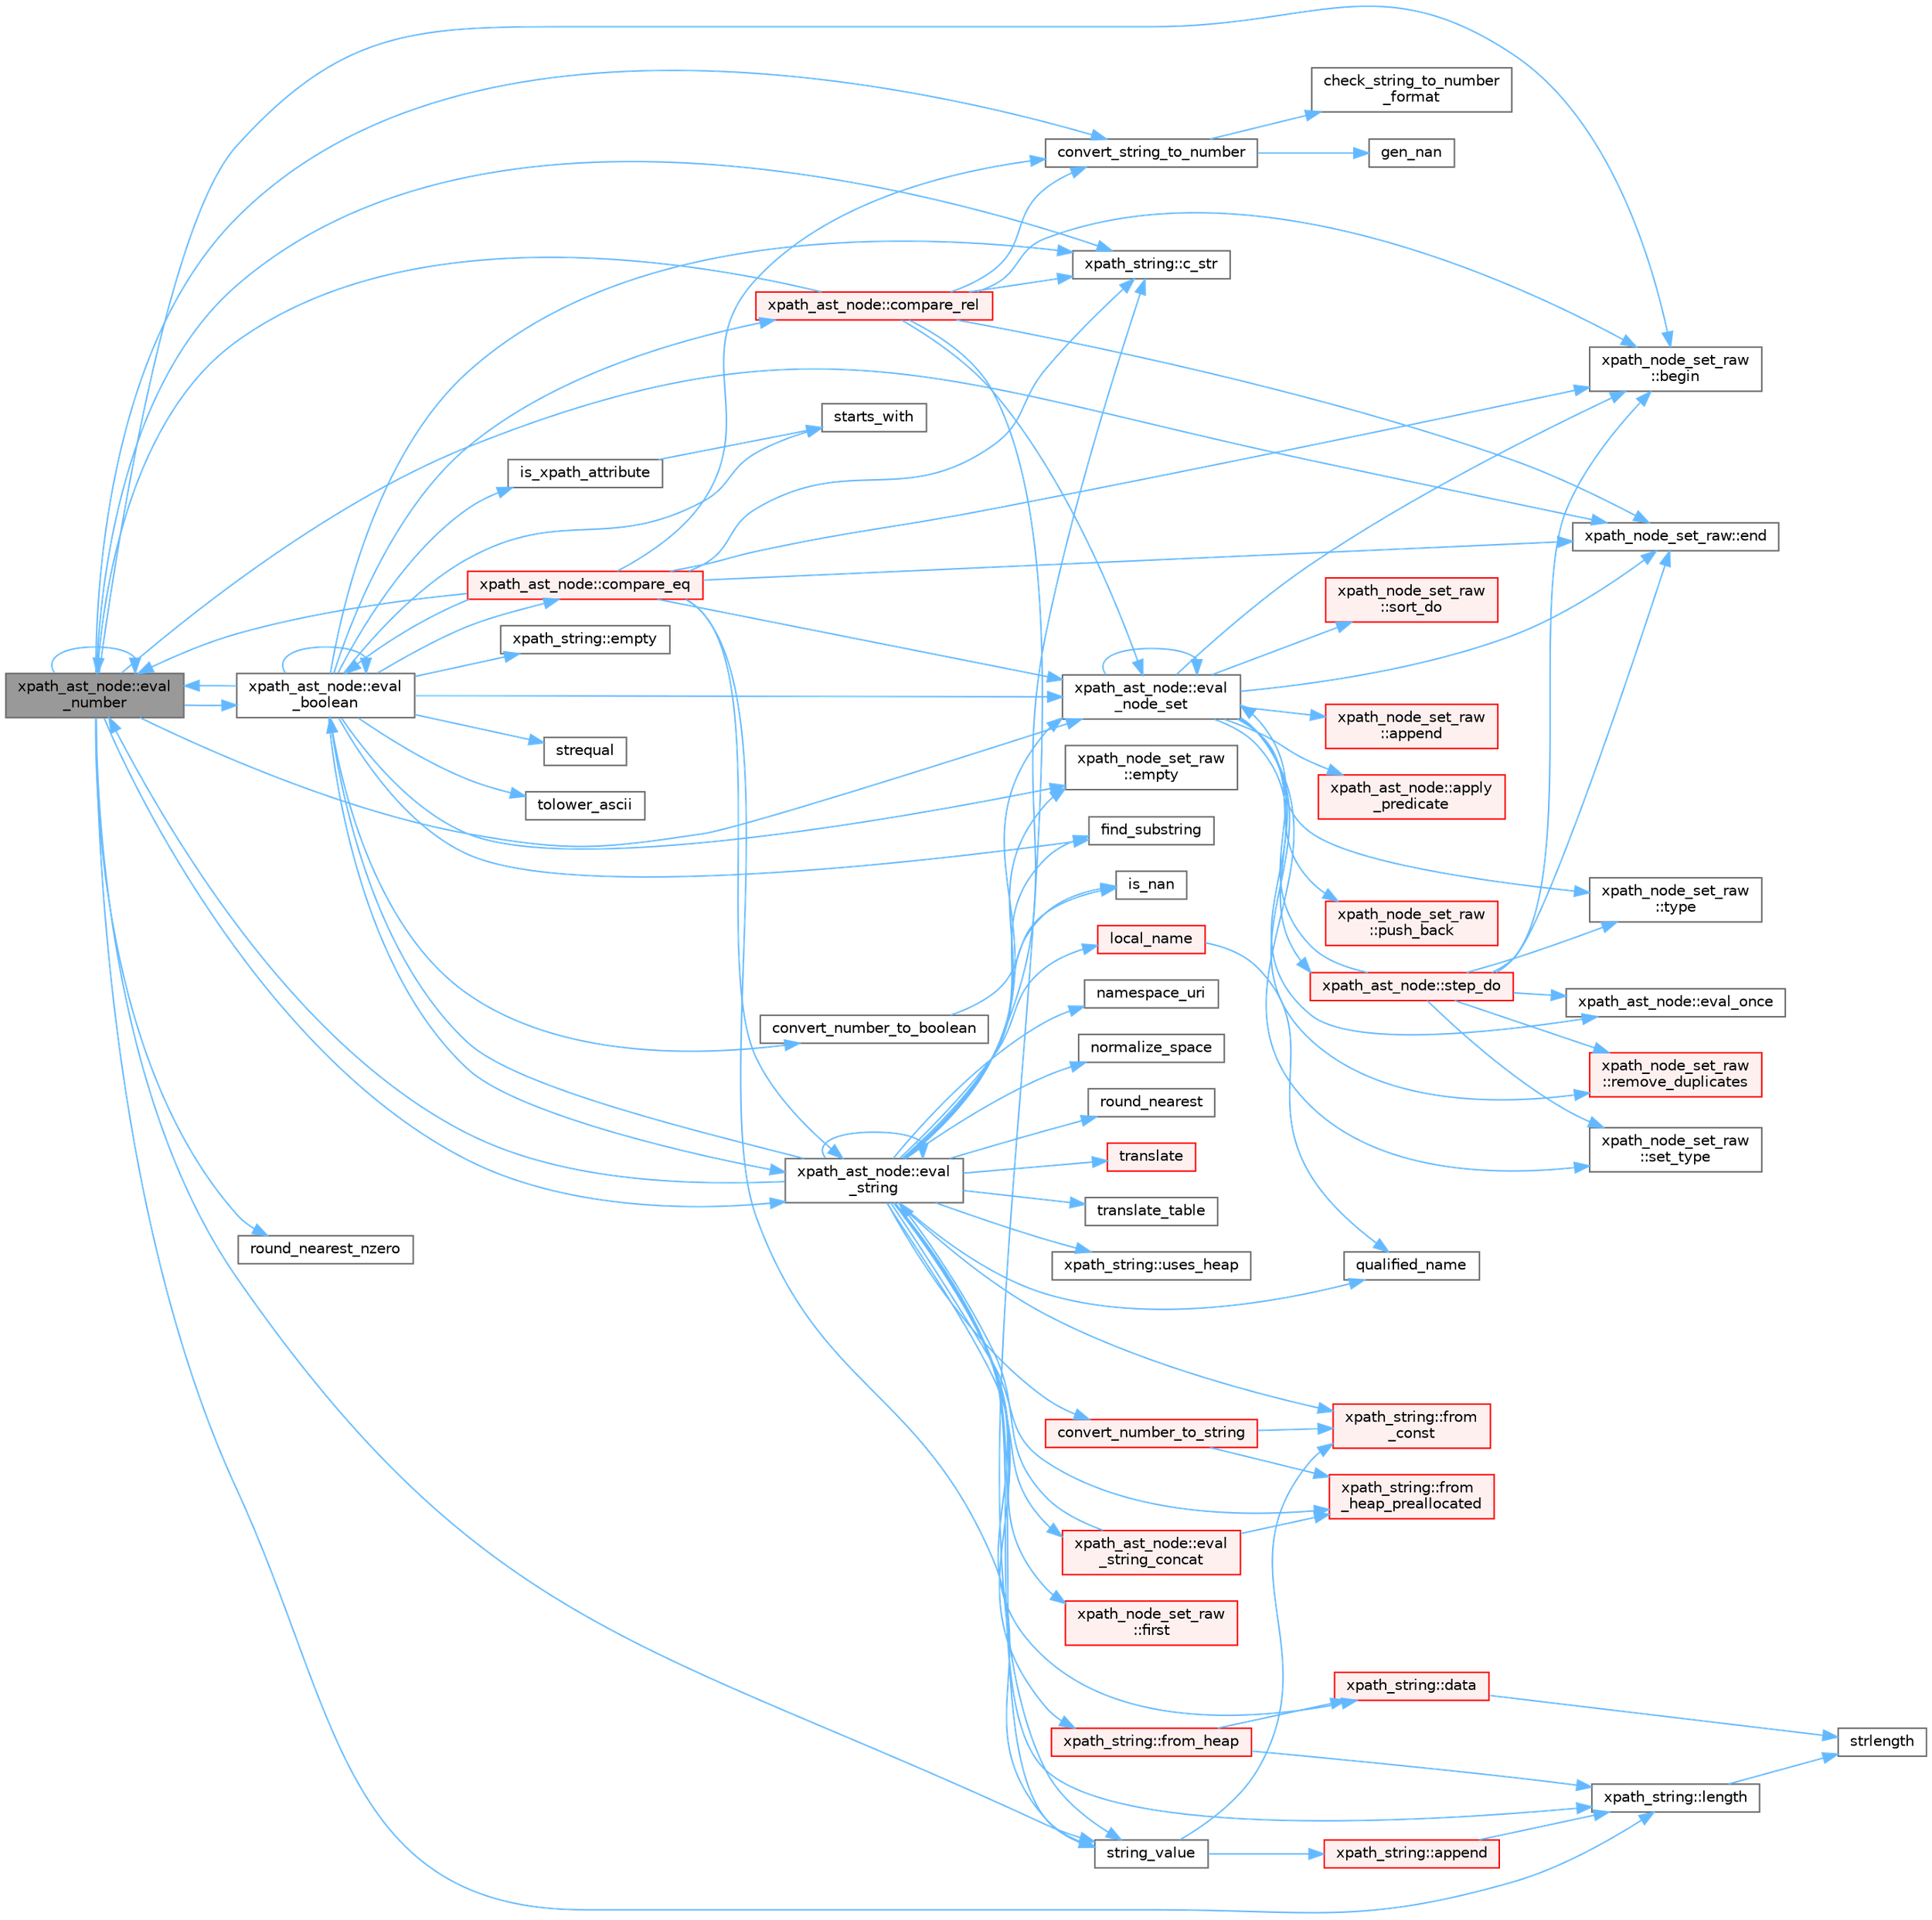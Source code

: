 digraph "xpath_ast_node::eval_number"
{
 // INTERACTIVE_SVG=YES
 // LATEX_PDF_SIZE
  bgcolor="transparent";
  edge [fontname=Helvetica,fontsize=10,labelfontname=Helvetica,labelfontsize=10];
  node [fontname=Helvetica,fontsize=10,shape=box,height=0.2,width=0.4];
  rankdir="LR";
  Node1 [id="Node000001",label="xpath_ast_node::eval\l_number",height=0.2,width=0.4,color="gray40", fillcolor="grey60", style="filled", fontcolor="black",tooltip=" "];
  Node1 -> Node2 [id="edge1_Node000001_Node000002",color="steelblue1",style="solid",tooltip=" "];
  Node2 [id="Node000002",label="xpath_node_set_raw\l::begin",height=0.2,width=0.4,color="grey40", fillcolor="white", style="filled",URL="$d1/daf/classxpath__node__set__raw.html#aa7b27af5bb0611715e24d52788a6360d",tooltip=" "];
  Node1 -> Node3 [id="edge2_Node000001_Node000003",color="steelblue1",style="solid",tooltip=" "];
  Node3 [id="Node000003",label="xpath_string::c_str",height=0.2,width=0.4,color="grey40", fillcolor="white", style="filled",URL="$dd/d5c/classxpath__string.html#af69f5c575cfd3de179cac76a1b0b5c9e",tooltip=" "];
  Node1 -> Node4 [id="edge3_Node000001_Node000004",color="steelblue1",style="solid",tooltip=" "];
  Node4 [id="Node000004",label="convert_string_to_number",height=0.2,width=0.4,color="grey40", fillcolor="white", style="filled",URL="$db/d20/pugixml_8cpp.html#ac5908a6e73e3b0c5b4ab667a42f413f9",tooltip=" "];
  Node4 -> Node5 [id="edge4_Node000004_Node000005",color="steelblue1",style="solid",tooltip=" "];
  Node5 [id="Node000005",label="check_string_to_number\l_format",height=0.2,width=0.4,color="grey40", fillcolor="white", style="filled",URL="$db/d20/pugixml_8cpp.html#a57ad1b0f2d749266d4ef08149b9fb012",tooltip=" "];
  Node4 -> Node6 [id="edge5_Node000004_Node000006",color="steelblue1",style="solid",tooltip=" "];
  Node6 [id="Node000006",label="gen_nan",height=0.2,width=0.4,color="grey40", fillcolor="white", style="filled",URL="$db/d20/pugixml_8cpp.html#a2d2fd408a346e00cc39c418d81f4341c",tooltip=" "];
  Node1 -> Node7 [id="edge6_Node000001_Node000007",color="steelblue1",style="solid",tooltip=" "];
  Node7 [id="Node000007",label="xpath_node_set_raw::end",height=0.2,width=0.4,color="grey40", fillcolor="white", style="filled",URL="$d1/daf/classxpath__node__set__raw.html#a57ee6a2ace876f3d0ad51748be66e684",tooltip=" "];
  Node1 -> Node8 [id="edge7_Node000001_Node000008",color="steelblue1",style="solid",tooltip=" "];
  Node8 [id="Node000008",label="xpath_ast_node::eval\l_boolean",height=0.2,width=0.4,color="grey40", fillcolor="white", style="filled",URL="$d3/dc5/classxpath__ast__node.html#ab7f965a92023bc2704b8e6fd9f3d7c14",tooltip=" "];
  Node8 -> Node3 [id="edge8_Node000008_Node000003",color="steelblue1",style="solid",tooltip=" "];
  Node8 -> Node9 [id="edge9_Node000008_Node000009",color="steelblue1",style="solid",tooltip=" "];
  Node9 [id="Node000009",label="xpath_ast_node::compare_eq",height=0.2,width=0.4,color="red", fillcolor="#FFF0F0", style="filled",URL="$d3/dc5/classxpath__ast__node.html#a98dd7f6e67fe2c56c63056eed835d6a4",tooltip=" "];
  Node9 -> Node2 [id="edge10_Node000009_Node000002",color="steelblue1",style="solid",tooltip=" "];
  Node9 -> Node3 [id="edge11_Node000009_Node000003",color="steelblue1",style="solid",tooltip=" "];
  Node9 -> Node4 [id="edge12_Node000009_Node000004",color="steelblue1",style="solid",tooltip=" "];
  Node9 -> Node7 [id="edge13_Node000009_Node000007",color="steelblue1",style="solid",tooltip=" "];
  Node9 -> Node8 [id="edge14_Node000009_Node000008",color="steelblue1",style="solid",tooltip=" "];
  Node9 -> Node10 [id="edge15_Node000009_Node000010",color="steelblue1",style="solid",tooltip=" "];
  Node10 [id="Node000010",label="xpath_ast_node::eval\l_node_set",height=0.2,width=0.4,color="grey40", fillcolor="white", style="filled",URL="$d3/dc5/classxpath__ast__node.html#a68cace396dd4eeae67ecfcd34a3a8285",tooltip=" "];
  Node10 -> Node11 [id="edge16_Node000010_Node000011",color="steelblue1",style="solid",tooltip=" "];
  Node11 [id="Node000011",label="xpath_node_set_raw\l::append",height=0.2,width=0.4,color="red", fillcolor="#FFF0F0", style="filled",URL="$d1/daf/classxpath__node__set__raw.html#a0c02728de3d895a2d12df9666d60e414",tooltip=" "];
  Node10 -> Node14 [id="edge17_Node000010_Node000014",color="steelblue1",style="solid",tooltip=" "];
  Node14 [id="Node000014",label="xpath_ast_node::apply\l_predicate",height=0.2,width=0.4,color="red", fillcolor="#FFF0F0", style="filled",URL="$d3/dc5/classxpath__ast__node.html#a7e35f265c9e0712a16e1d8a9db4c7672",tooltip=" "];
  Node10 -> Node2 [id="edge18_Node000010_Node000002",color="steelblue1",style="solid",tooltip=" "];
  Node10 -> Node7 [id="edge19_Node000010_Node000007",color="steelblue1",style="solid",tooltip=" "];
  Node10 -> Node10 [id="edge20_Node000010_Node000010",color="steelblue1",style="solid",tooltip=" "];
  Node10 -> Node21 [id="edge21_Node000010_Node000021",color="steelblue1",style="solid",tooltip=" "];
  Node21 [id="Node000021",label="xpath_ast_node::eval_once",height=0.2,width=0.4,color="grey40", fillcolor="white", style="filled",URL="$d3/dc5/classxpath__ast__node.html#a35ad012fc33cf3dc51468a67c04aac54",tooltip=" "];
  Node10 -> Node22 [id="edge22_Node000010_Node000022",color="steelblue1",style="solid",tooltip=" "];
  Node22 [id="Node000022",label="xpath_node_set_raw\l::push_back",height=0.2,width=0.4,color="red", fillcolor="#FFF0F0", style="filled",URL="$d1/daf/classxpath__node__set__raw.html#a676ec123e5be874869c78ff5c43ae9c2",tooltip=" "];
  Node10 -> Node24 [id="edge23_Node000010_Node000024",color="steelblue1",style="solid",tooltip=" "];
  Node24 [id="Node000024",label="xpath_node_set_raw\l::remove_duplicates",height=0.2,width=0.4,color="red", fillcolor="#FFF0F0", style="filled",URL="$d1/daf/classxpath__node__set__raw.html#af82da6fa8d42f9dff9c55e7b93d96e26",tooltip=" "];
  Node10 -> Node31 [id="edge24_Node000010_Node000031",color="steelblue1",style="solid",tooltip=" "];
  Node31 [id="Node000031",label="xpath_node_set_raw\l::set_type",height=0.2,width=0.4,color="grey40", fillcolor="white", style="filled",URL="$d1/daf/classxpath__node__set__raw.html#ae73780271d772967f78ddd7b9376cdab",tooltip=" "];
  Node10 -> Node32 [id="edge25_Node000010_Node000032",color="steelblue1",style="solid",tooltip=" "];
  Node32 [id="Node000032",label="xpath_node_set_raw\l::sort_do",height=0.2,width=0.4,color="red", fillcolor="#FFF0F0", style="filled",URL="$d1/daf/classxpath__node__set__raw.html#a5e46ee306afc24ea83f6c1181bba3600",tooltip=" "];
  Node10 -> Node36 [id="edge26_Node000010_Node000036",color="steelblue1",style="solid",tooltip=" "];
  Node36 [id="Node000036",label="xpath_ast_node::step_do",height=0.2,width=0.4,color="red", fillcolor="#FFF0F0", style="filled",URL="$d3/dc5/classxpath__ast__node.html#a3258c05ab9aaa78e154d2ff63fe56906",tooltip=" "];
  Node36 -> Node2 [id="edge27_Node000036_Node000002",color="steelblue1",style="solid",tooltip=" "];
  Node36 -> Node7 [id="edge28_Node000036_Node000007",color="steelblue1",style="solid",tooltip=" "];
  Node36 -> Node10 [id="edge29_Node000036_Node000010",color="steelblue1",style="solid",tooltip=" "];
  Node36 -> Node21 [id="edge30_Node000036_Node000021",color="steelblue1",style="solid",tooltip=" "];
  Node36 -> Node24 [id="edge31_Node000036_Node000024",color="steelblue1",style="solid",tooltip=" "];
  Node36 -> Node31 [id="edge32_Node000036_Node000031",color="steelblue1",style="solid",tooltip=" "];
  Node36 -> Node38 [id="edge33_Node000036_Node000038",color="steelblue1",style="solid",tooltip=" "];
  Node38 [id="Node000038",label="xpath_node_set_raw\l::type",height=0.2,width=0.4,color="grey40", fillcolor="white", style="filled",URL="$d1/daf/classxpath__node__set__raw.html#a40f85691234070adc233cc2eac980fbf",tooltip=" "];
  Node10 -> Node38 [id="edge34_Node000010_Node000038",color="steelblue1",style="solid",tooltip=" "];
  Node9 -> Node1 [id="edge35_Node000009_Node000001",color="steelblue1",style="solid",tooltip=" "];
  Node9 -> Node45 [id="edge36_Node000009_Node000045",color="steelblue1",style="solid",tooltip=" "];
  Node45 [id="Node000045",label="xpath_ast_node::eval\l_string",height=0.2,width=0.4,color="grey40", fillcolor="white", style="filled",URL="$d3/dc5/classxpath__ast__node.html#a6b675237a590548b68d0e0b97518b6df",tooltip=" "];
  Node45 -> Node3 [id="edge37_Node000045_Node000003",color="steelblue1",style="solid",tooltip=" "];
  Node45 -> Node46 [id="edge38_Node000045_Node000046",color="steelblue1",style="solid",tooltip=" "];
  Node46 [id="Node000046",label="convert_number_to_string",height=0.2,width=0.4,color="red", fillcolor="#FFF0F0", style="filled",URL="$db/d20/pugixml_8cpp.html#a26ed30b05a22acb22dc6eed1cefc7570",tooltip=" "];
  Node46 -> Node50 [id="edge39_Node000046_Node000050",color="steelblue1",style="solid",tooltip=" "];
  Node50 [id="Node000050",label="xpath_string::from\l_const",height=0.2,width=0.4,color="red", fillcolor="#FFF0F0", style="filled",URL="$dd/d5c/classxpath__string.html#a6dce01c6b3a949c3c4c886e6be44931e",tooltip=" "];
  Node46 -> Node52 [id="edge40_Node000046_Node000052",color="steelblue1",style="solid",tooltip=" "];
  Node52 [id="Node000052",label="xpath_string::from\l_heap_preallocated",height=0.2,width=0.4,color="red", fillcolor="#FFF0F0", style="filled",URL="$dd/d5c/classxpath__string.html#a37e13c2dc384cac842cee3870e9e9e23",tooltip=" "];
  Node45 -> Node53 [id="edge41_Node000045_Node000053",color="steelblue1",style="solid",tooltip=" "];
  Node53 [id="Node000053",label="xpath_string::data",height=0.2,width=0.4,color="red", fillcolor="#FFF0F0", style="filled",URL="$dd/d5c/classxpath__string.html#abe89ae1270e25022aa8ccc332f5afbb3",tooltip=" "];
  Node53 -> Node56 [id="edge42_Node000053_Node000056",color="steelblue1",style="solid",tooltip=" "];
  Node56 [id="Node000056",label="strlength",height=0.2,width=0.4,color="grey40", fillcolor="white", style="filled",URL="$db/d20/pugixml_8cpp.html#aab9e1f034d085b663d146fcceabb1c48",tooltip=" "];
  Node45 -> Node57 [id="edge43_Node000045_Node000057",color="steelblue1",style="solid",tooltip=" "];
  Node57 [id="Node000057",label="xpath_node_set_raw\l::empty",height=0.2,width=0.4,color="grey40", fillcolor="white", style="filled",URL="$d1/daf/classxpath__node__set__raw.html#a95e517f4bb3d9d79f2f0a4c6c0ce42e5",tooltip=" "];
  Node45 -> Node8 [id="edge44_Node000045_Node000008",color="steelblue1",style="solid",tooltip=" "];
  Node45 -> Node10 [id="edge45_Node000045_Node000010",color="steelblue1",style="solid",tooltip=" "];
  Node45 -> Node1 [id="edge46_Node000045_Node000001",color="steelblue1",style="solid",tooltip=" "];
  Node45 -> Node45 [id="edge47_Node000045_Node000045",color="steelblue1",style="solid",tooltip=" "];
  Node45 -> Node58 [id="edge48_Node000045_Node000058",color="steelblue1",style="solid",tooltip=" "];
  Node58 [id="Node000058",label="xpath_ast_node::eval\l_string_concat",height=0.2,width=0.4,color="red", fillcolor="#FFF0F0", style="filled",URL="$d3/dc5/classxpath__ast__node.html#aaf931a091af0fb91c25e90b205363b4e",tooltip=" "];
  Node58 -> Node45 [id="edge49_Node000058_Node000045",color="steelblue1",style="solid",tooltip=" "];
  Node58 -> Node52 [id="edge50_Node000058_Node000052",color="steelblue1",style="solid",tooltip=" "];
  Node45 -> Node59 [id="edge51_Node000045_Node000059",color="steelblue1",style="solid",tooltip=" "];
  Node59 [id="Node000059",label="find_substring",height=0.2,width=0.4,color="grey40", fillcolor="white", style="filled",URL="$db/d20/pugixml_8cpp.html#abbaaa369216b4de5fac2d475d6a78c62",tooltip=" "];
  Node45 -> Node60 [id="edge52_Node000045_Node000060",color="steelblue1",style="solid",tooltip=" "];
  Node60 [id="Node000060",label="xpath_node_set_raw\l::first",height=0.2,width=0.4,color="red", fillcolor="#FFF0F0", style="filled",URL="$d1/daf/classxpath__node__set__raw.html#a8d937c8fa5c9001a6e40e861686aa5b4",tooltip=" "];
  Node45 -> Node50 [id="edge53_Node000045_Node000050",color="steelblue1",style="solid",tooltip=" "];
  Node45 -> Node63 [id="edge54_Node000045_Node000063",color="steelblue1",style="solid",tooltip=" "];
  Node63 [id="Node000063",label="xpath_string::from_heap",height=0.2,width=0.4,color="red", fillcolor="#FFF0F0", style="filled",URL="$dd/d5c/classxpath__string.html#aaf1229b7a7ae918b41bf995df16c8896",tooltip=" "];
  Node63 -> Node53 [id="edge55_Node000063_Node000053",color="steelblue1",style="solid",tooltip=" "];
  Node63 -> Node55 [id="edge56_Node000063_Node000055",color="steelblue1",style="solid",tooltip=" "];
  Node55 [id="Node000055",label="xpath_string::length",height=0.2,width=0.4,color="grey40", fillcolor="white", style="filled",URL="$dd/d5c/classxpath__string.html#a8469bd7512df66adabd3f5144c4b2ef7",tooltip=" "];
  Node55 -> Node56 [id="edge57_Node000055_Node000056",color="steelblue1",style="solid",tooltip=" "];
  Node45 -> Node52 [id="edge58_Node000045_Node000052",color="steelblue1",style="solid",tooltip=" "];
  Node45 -> Node64 [id="edge59_Node000045_Node000064",color="steelblue1",style="solid",tooltip=" "];
  Node64 [id="Node000064",label="is_nan",height=0.2,width=0.4,color="grey40", fillcolor="white", style="filled",URL="$db/d20/pugixml_8cpp.html#ac5a4735a6c75f496aa9e2868216ad32e",tooltip=" "];
  Node45 -> Node55 [id="edge60_Node000045_Node000055",color="steelblue1",style="solid",tooltip=" "];
  Node45 -> Node65 [id="edge61_Node000045_Node000065",color="steelblue1",style="solid",tooltip=" "];
  Node65 [id="Node000065",label="local_name",height=0.2,width=0.4,color="red", fillcolor="#FFF0F0", style="filled",URL="$db/d20/pugixml_8cpp.html#aecaa1841b44b31e58c93000c94ff1b39",tooltip=" "];
  Node65 -> Node67 [id="edge62_Node000065_Node000067",color="steelblue1",style="solid",tooltip=" "];
  Node67 [id="Node000067",label="qualified_name",height=0.2,width=0.4,color="grey40", fillcolor="white", style="filled",URL="$db/d20/pugixml_8cpp.html#a13e2fb0f27fff16878680b71d405ac51",tooltip=" "];
  Node45 -> Node68 [id="edge63_Node000045_Node000068",color="steelblue1",style="solid",tooltip=" "];
  Node68 [id="Node000068",label="namespace_uri",height=0.2,width=0.4,color="grey40", fillcolor="white", style="filled",URL="$db/d20/pugixml_8cpp.html#a8b35807a06619c82ae523f4b86bbd916",tooltip=" "];
  Node45 -> Node69 [id="edge64_Node000045_Node000069",color="steelblue1",style="solid",tooltip=" "];
  Node69 [id="Node000069",label="normalize_space",height=0.2,width=0.4,color="grey40", fillcolor="white", style="filled",URL="$db/d20/pugixml_8cpp.html#a75e2d94ef5aa78a5a208687a3d1bcc79",tooltip=" "];
  Node45 -> Node67 [id="edge65_Node000045_Node000067",color="steelblue1",style="solid",tooltip=" "];
  Node45 -> Node70 [id="edge66_Node000045_Node000070",color="steelblue1",style="solid",tooltip=" "];
  Node70 [id="Node000070",label="round_nearest",height=0.2,width=0.4,color="grey40", fillcolor="white", style="filled",URL="$db/d20/pugixml_8cpp.html#aaeb62784a181c44f2ee34c0172e00240",tooltip=" "];
  Node45 -> Node71 [id="edge67_Node000045_Node000071",color="steelblue1",style="solid",tooltip=" "];
  Node71 [id="Node000071",label="string_value",height=0.2,width=0.4,color="grey40", fillcolor="white", style="filled",URL="$db/d20/pugixml_8cpp.html#a7983b03f2dd06eb98951cd2dde03cd87",tooltip=" "];
  Node71 -> Node72 [id="edge68_Node000071_Node000072",color="steelblue1",style="solid",tooltip=" "];
  Node72 [id="Node000072",label="xpath_string::append",height=0.2,width=0.4,color="red", fillcolor="#FFF0F0", style="filled",URL="$dd/d5c/classxpath__string.html#aab0d867c56d390213cf0fbe7334e1cc0",tooltip=" "];
  Node72 -> Node55 [id="edge69_Node000072_Node000055",color="steelblue1",style="solid",tooltip=" "];
  Node71 -> Node50 [id="edge70_Node000071_Node000050",color="steelblue1",style="solid",tooltip=" "];
  Node45 -> Node73 [id="edge71_Node000045_Node000073",color="steelblue1",style="solid",tooltip=" "];
  Node73 [id="Node000073",label="translate",height=0.2,width=0.4,color="red", fillcolor="#FFF0F0", style="filled",URL="$db/d20/pugixml_8cpp.html#aaec5bda5a23aae7b0798075d099018c2",tooltip=" "];
  Node45 -> Node74 [id="edge72_Node000045_Node000074",color="steelblue1",style="solid",tooltip=" "];
  Node74 [id="Node000074",label="translate_table",height=0.2,width=0.4,color="grey40", fillcolor="white", style="filled",URL="$db/d20/pugixml_8cpp.html#a976eea49b49c8c4e99c4ca67220ba9ff",tooltip=" "];
  Node45 -> Node75 [id="edge73_Node000045_Node000075",color="steelblue1",style="solid",tooltip=" "];
  Node75 [id="Node000075",label="xpath_string::uses_heap",height=0.2,width=0.4,color="grey40", fillcolor="white", style="filled",URL="$dd/d5c/classxpath__string.html#a48e69f228ffe1eb33c3831fc8aa65536",tooltip=" "];
  Node9 -> Node71 [id="edge74_Node000009_Node000071",color="steelblue1",style="solid",tooltip=" "];
  Node8 -> Node76 [id="edge75_Node000008_Node000076",color="steelblue1",style="solid",tooltip=" "];
  Node76 [id="Node000076",label="xpath_ast_node::compare_rel",height=0.2,width=0.4,color="red", fillcolor="#FFF0F0", style="filled",URL="$d3/dc5/classxpath__ast__node.html#abb6e4c529276eaf882233dbb6e04e111",tooltip=" "];
  Node76 -> Node2 [id="edge76_Node000076_Node000002",color="steelblue1",style="solid",tooltip=" "];
  Node76 -> Node3 [id="edge77_Node000076_Node000003",color="steelblue1",style="solid",tooltip=" "];
  Node76 -> Node4 [id="edge78_Node000076_Node000004",color="steelblue1",style="solid",tooltip=" "];
  Node76 -> Node7 [id="edge79_Node000076_Node000007",color="steelblue1",style="solid",tooltip=" "];
  Node76 -> Node10 [id="edge80_Node000076_Node000010",color="steelblue1",style="solid",tooltip=" "];
  Node76 -> Node1 [id="edge81_Node000076_Node000001",color="steelblue1",style="solid",tooltip=" "];
  Node76 -> Node71 [id="edge82_Node000076_Node000071",color="steelblue1",style="solid",tooltip=" "];
  Node8 -> Node77 [id="edge83_Node000008_Node000077",color="steelblue1",style="solid",tooltip=" "];
  Node77 [id="Node000077",label="convert_number_to_boolean",height=0.2,width=0.4,color="grey40", fillcolor="white", style="filled",URL="$db/d20/pugixml_8cpp.html#a15ed2feda8a764a64c49b203e093d996",tooltip=" "];
  Node77 -> Node64 [id="edge84_Node000077_Node000064",color="steelblue1",style="solid",tooltip=" "];
  Node8 -> Node57 [id="edge85_Node000008_Node000057",color="steelblue1",style="solid",tooltip=" "];
  Node8 -> Node78 [id="edge86_Node000008_Node000078",color="steelblue1",style="solid",tooltip=" "];
  Node78 [id="Node000078",label="xpath_string::empty",height=0.2,width=0.4,color="grey40", fillcolor="white", style="filled",URL="$dd/d5c/classxpath__string.html#a46087349c9a2d297ea127018949bc012",tooltip=" "];
  Node8 -> Node8 [id="edge87_Node000008_Node000008",color="steelblue1",style="solid",tooltip=" "];
  Node8 -> Node10 [id="edge88_Node000008_Node000010",color="steelblue1",style="solid",tooltip=" "];
  Node8 -> Node1 [id="edge89_Node000008_Node000001",color="steelblue1",style="solid",tooltip=" "];
  Node8 -> Node45 [id="edge90_Node000008_Node000045",color="steelblue1",style="solid",tooltip=" "];
  Node8 -> Node59 [id="edge91_Node000008_Node000059",color="steelblue1",style="solid",tooltip=" "];
  Node8 -> Node42 [id="edge92_Node000008_Node000042",color="steelblue1",style="solid",tooltip=" "];
  Node42 [id="Node000042",label="is_xpath_attribute",height=0.2,width=0.4,color="grey40", fillcolor="white", style="filled",URL="$db/d20/pugixml_8cpp.html#a63041941bf2b704523fead76b505d418",tooltip=" "];
  Node42 -> Node43 [id="edge93_Node000042_Node000043",color="steelblue1",style="solid",tooltip=" "];
  Node43 [id="Node000043",label="starts_with",height=0.2,width=0.4,color="grey40", fillcolor="white", style="filled",URL="$db/d20/pugixml_8cpp.html#a4ab3a20f90bd9a6d4d050b7438fe83e3",tooltip=" "];
  Node8 -> Node43 [id="edge94_Node000008_Node000043",color="steelblue1",style="solid",tooltip=" "];
  Node8 -> Node44 [id="edge95_Node000008_Node000044",color="steelblue1",style="solid",tooltip=" "];
  Node44 [id="Node000044",label="strequal",height=0.2,width=0.4,color="grey40", fillcolor="white", style="filled",URL="$db/d20/pugixml_8cpp.html#af682718c79fea7fc666a593dc70764c1",tooltip=" "];
  Node8 -> Node79 [id="edge96_Node000008_Node000079",color="steelblue1",style="solid",tooltip=" "];
  Node79 [id="Node000079",label="tolower_ascii",height=0.2,width=0.4,color="grey40", fillcolor="white", style="filled",URL="$db/d20/pugixml_8cpp.html#afeba7a7ade93e89bc9c83aa616ea7ad6",tooltip=" "];
  Node1 -> Node10 [id="edge97_Node000001_Node000010",color="steelblue1",style="solid",tooltip=" "];
  Node1 -> Node1 [id="edge98_Node000001_Node000001",color="steelblue1",style="solid",tooltip=" "];
  Node1 -> Node45 [id="edge99_Node000001_Node000045",color="steelblue1",style="solid",tooltip=" "];
  Node1 -> Node55 [id="edge100_Node000001_Node000055",color="steelblue1",style="solid",tooltip=" "];
  Node1 -> Node80 [id="edge101_Node000001_Node000080",color="steelblue1",style="solid",tooltip=" "];
  Node80 [id="Node000080",label="round_nearest_nzero",height=0.2,width=0.4,color="grey40", fillcolor="white", style="filled",URL="$db/d20/pugixml_8cpp.html#a08148576c17009ae574e2fc8cd3d17a9",tooltip=" "];
  Node1 -> Node71 [id="edge102_Node000001_Node000071",color="steelblue1",style="solid",tooltip=" "];
}

